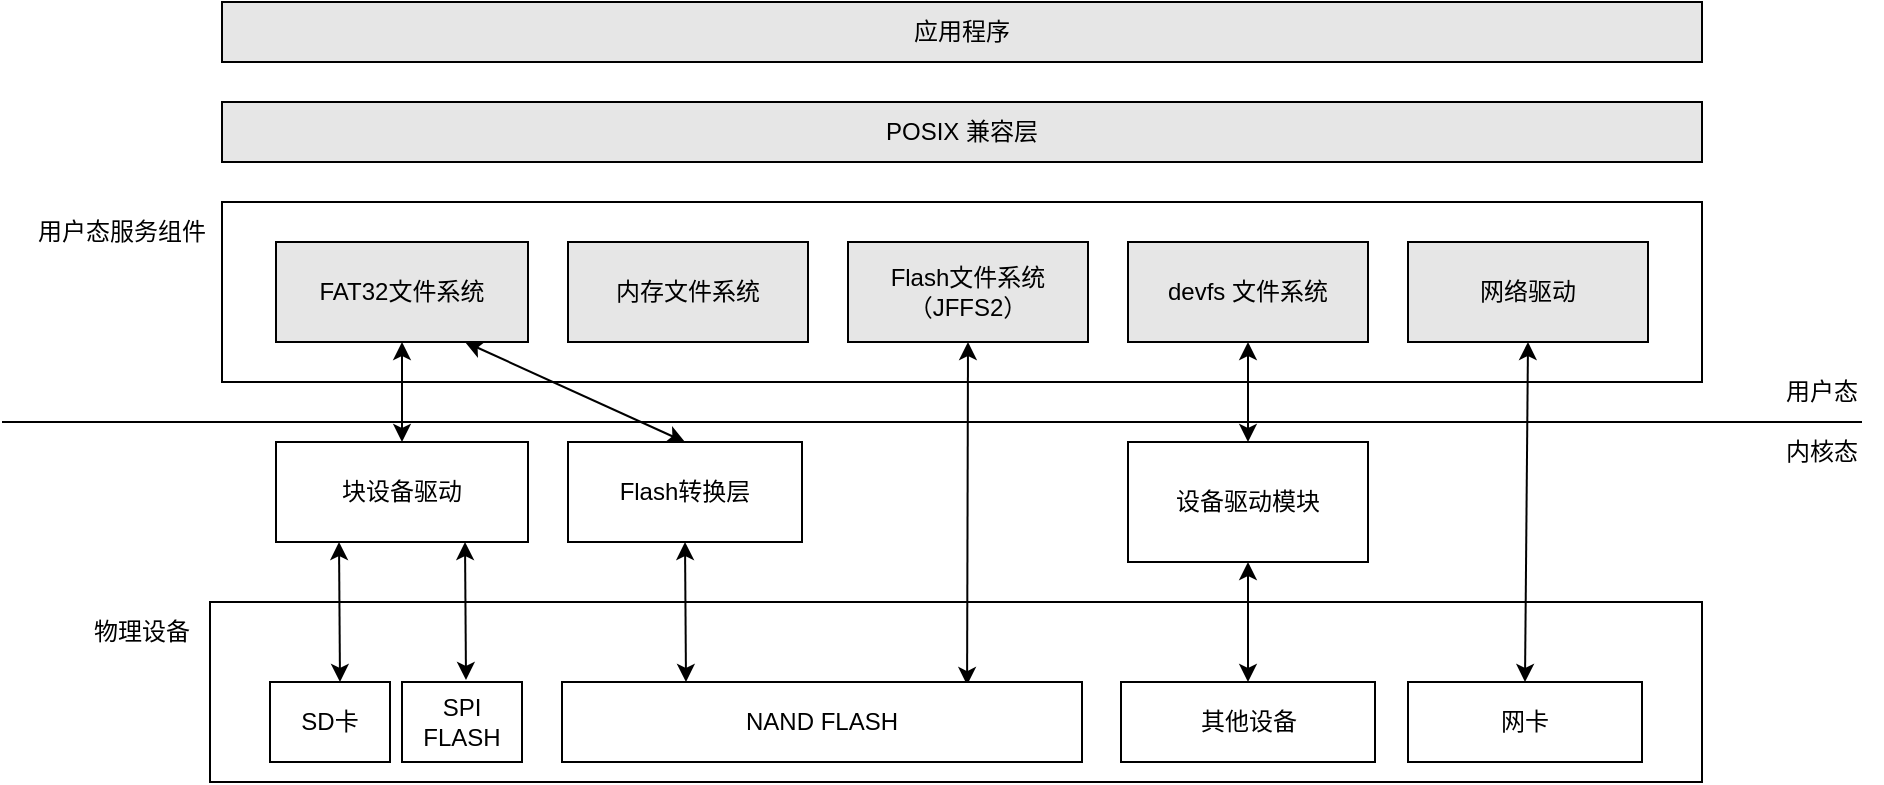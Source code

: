 <mxfile version="20.6.0" type="github">
  <diagram id="o6B6i63F9nSTFDXmpZ-V" name="第 1 页">
    <mxGraphModel dx="870" dy="594" grid="1" gridSize="10" guides="1" tooltips="1" connect="1" arrows="1" fold="1" page="1" pageScale="1" pageWidth="827" pageHeight="1169" math="0" shadow="0">
      <root>
        <mxCell id="0" />
        <mxCell id="1" parent="0" />
        <mxCell id="e89vGwp7l43bqHcgodip-14" value="" style="rounded=0;whiteSpace=wrap;html=1;" parent="1" vertex="1">
          <mxGeometry x="264" y="450" width="746" height="90" as="geometry" />
        </mxCell>
        <mxCell id="e89vGwp7l43bqHcgodip-1" value="应用程序" style="rounded=0;whiteSpace=wrap;html=1;fillColor=#E6E6E6;" parent="1" vertex="1">
          <mxGeometry x="270" y="150" width="740" height="30" as="geometry" />
        </mxCell>
        <mxCell id="e89vGwp7l43bqHcgodip-2" value="POSIX 兼容层" style="rounded=0;whiteSpace=wrap;html=1;fillColor=#E6E6E6;" parent="1" vertex="1">
          <mxGeometry x="270" y="200" width="740" height="30" as="geometry" />
        </mxCell>
        <mxCell id="e89vGwp7l43bqHcgodip-3" value="" style="rounded=0;whiteSpace=wrap;html=1;" parent="1" vertex="1">
          <mxGeometry x="270" y="250" width="740" height="90" as="geometry" />
        </mxCell>
        <mxCell id="e89vGwp7l43bqHcgodip-19" style="edgeStyle=orthogonalEdgeStyle;rounded=0;orthogonalLoop=1;jettySize=auto;html=1;exitX=0.5;exitY=1;exitDx=0;exitDy=0;entryX=0.5;entryY=0;entryDx=0;entryDy=0;startArrow=classic;startFill=1;" parent="1" source="e89vGwp7l43bqHcgodip-4" target="e89vGwp7l43bqHcgodip-9" edge="1">
          <mxGeometry relative="1" as="geometry" />
        </mxCell>
        <mxCell id="e89vGwp7l43bqHcgodip-20" style="rounded=0;orthogonalLoop=1;jettySize=auto;html=1;exitX=0.75;exitY=1;exitDx=0;exitDy=0;entryX=0.5;entryY=0;entryDx=0;entryDy=0;startArrow=classic;startFill=1;" parent="1" source="e89vGwp7l43bqHcgodip-4" target="e89vGwp7l43bqHcgodip-18" edge="1">
          <mxGeometry relative="1" as="geometry" />
        </mxCell>
        <mxCell id="e89vGwp7l43bqHcgodip-4" value="FAT32文件系统" style="rounded=0;whiteSpace=wrap;html=1;fillColor=#E6E6E6;" parent="1" vertex="1">
          <mxGeometry x="297" y="270" width="126" height="50" as="geometry" />
        </mxCell>
        <mxCell id="e89vGwp7l43bqHcgodip-5" value="内存文件系统" style="rounded=0;whiteSpace=wrap;html=1;fillColor=#E6E6E6;" parent="1" vertex="1">
          <mxGeometry x="443" y="270" width="120" height="50" as="geometry" />
        </mxCell>
        <mxCell id="e89vGwp7l43bqHcgodip-24" style="edgeStyle=none;rounded=0;orthogonalLoop=1;jettySize=auto;html=1;exitX=0.5;exitY=1;exitDx=0;exitDy=0;entryX=0.779;entryY=0.038;entryDx=0;entryDy=0;startArrow=classic;startFill=1;entryPerimeter=0;" parent="1" source="e89vGwp7l43bqHcgodip-6" target="e89vGwp7l43bqHcgodip-16" edge="1">
          <mxGeometry relative="1" as="geometry" />
        </mxCell>
        <mxCell id="e89vGwp7l43bqHcgodip-6" value="Flash文件系统（JFFS2）" style="rounded=0;whiteSpace=wrap;html=1;fillColor=#E6E6E6;" parent="1" vertex="1">
          <mxGeometry x="583" y="270" width="120" height="50" as="geometry" />
        </mxCell>
        <mxCell id="e89vGwp7l43bqHcgodip-28" style="edgeStyle=none;rounded=0;orthogonalLoop=1;jettySize=auto;html=1;exitX=0.5;exitY=1;exitDx=0;exitDy=0;entryX=0.5;entryY=0;entryDx=0;entryDy=0;startArrow=classic;startFill=1;" parent="1" source="e89vGwp7l43bqHcgodip-7" target="e89vGwp7l43bqHcgodip-26" edge="1">
          <mxGeometry relative="1" as="geometry" />
        </mxCell>
        <mxCell id="e89vGwp7l43bqHcgodip-7" value="devfs 文件系统" style="rounded=0;whiteSpace=wrap;html=1;fillColor=#E6E6E6;" parent="1" vertex="1">
          <mxGeometry x="723" y="270" width="120" height="50" as="geometry" />
        </mxCell>
        <mxCell id="e89vGwp7l43bqHcgodip-25" style="edgeStyle=none;rounded=0;orthogonalLoop=1;jettySize=auto;html=1;exitX=0.5;exitY=1;exitDx=0;exitDy=0;entryX=0.5;entryY=0;entryDx=0;entryDy=0;startArrow=classic;startFill=1;" parent="1" source="e89vGwp7l43bqHcgodip-8" target="e89vGwp7l43bqHcgodip-17" edge="1">
          <mxGeometry relative="1" as="geometry" />
        </mxCell>
        <mxCell id="e89vGwp7l43bqHcgodip-8" value="网络驱动" style="rounded=0;whiteSpace=wrap;html=1;fillColor=#E6E6E6;" parent="1" vertex="1">
          <mxGeometry x="863" y="270" width="120" height="50" as="geometry" />
        </mxCell>
        <mxCell id="e89vGwp7l43bqHcgodip-21" style="edgeStyle=none;rounded=0;orthogonalLoop=1;jettySize=auto;html=1;exitX=0.25;exitY=1;exitDx=0;exitDy=0;startArrow=classic;startFill=1;" parent="1" source="e89vGwp7l43bqHcgodip-9" edge="1">
          <mxGeometry relative="1" as="geometry">
            <mxPoint x="329" y="490" as="targetPoint" />
          </mxGeometry>
        </mxCell>
        <mxCell id="e89vGwp7l43bqHcgodip-22" style="edgeStyle=none;rounded=0;orthogonalLoop=1;jettySize=auto;html=1;exitX=0.75;exitY=1;exitDx=0;exitDy=0;startArrow=classic;startFill=1;" parent="1" source="e89vGwp7l43bqHcgodip-9" edge="1">
          <mxGeometry relative="1" as="geometry">
            <mxPoint x="392" y="489" as="targetPoint" />
          </mxGeometry>
        </mxCell>
        <mxCell id="e89vGwp7l43bqHcgodip-9" value="块设备驱动" style="rounded=0;whiteSpace=wrap;html=1;" parent="1" vertex="1">
          <mxGeometry x="297" y="370" width="126" height="50" as="geometry" />
        </mxCell>
        <mxCell id="e89vGwp7l43bqHcgodip-11" value="用户态服务组件" style="text;html=1;strokeColor=none;fillColor=none;align=center;verticalAlign=middle;whiteSpace=wrap;rounded=0;" parent="1" vertex="1">
          <mxGeometry x="160" y="250" width="120" height="30" as="geometry" />
        </mxCell>
        <mxCell id="e89vGwp7l43bqHcgodip-12" value="SD卡" style="rounded=0;whiteSpace=wrap;html=1;" parent="1" vertex="1">
          <mxGeometry x="294" y="490" width="60" height="40" as="geometry" />
        </mxCell>
        <mxCell id="e89vGwp7l43bqHcgodip-13" value="SPI FLASH" style="rounded=0;whiteSpace=wrap;html=1;" parent="1" vertex="1">
          <mxGeometry x="360" y="490" width="60" height="40" as="geometry" />
        </mxCell>
        <mxCell id="e89vGwp7l43bqHcgodip-15" value="物理设备" style="text;html=1;strokeColor=none;fillColor=none;align=center;verticalAlign=middle;whiteSpace=wrap;rounded=0;" parent="1" vertex="1">
          <mxGeometry x="200" y="450" width="60" height="30" as="geometry" />
        </mxCell>
        <mxCell id="e89vGwp7l43bqHcgodip-16" value="NAND FLASH" style="rounded=0;whiteSpace=wrap;html=1;" parent="1" vertex="1">
          <mxGeometry x="440" y="490" width="260" height="40" as="geometry" />
        </mxCell>
        <mxCell id="e89vGwp7l43bqHcgodip-17" value="网卡" style="rounded=0;whiteSpace=wrap;html=1;" parent="1" vertex="1">
          <mxGeometry x="863" y="490" width="117" height="40" as="geometry" />
        </mxCell>
        <mxCell id="e89vGwp7l43bqHcgodip-23" style="edgeStyle=none;rounded=0;orthogonalLoop=1;jettySize=auto;html=1;exitX=0.5;exitY=1;exitDx=0;exitDy=0;startArrow=classic;startFill=1;" parent="1" source="e89vGwp7l43bqHcgodip-18" edge="1">
          <mxGeometry relative="1" as="geometry">
            <mxPoint x="502" y="490" as="targetPoint" />
          </mxGeometry>
        </mxCell>
        <mxCell id="e89vGwp7l43bqHcgodip-18" value="Flash转换层" style="rounded=0;whiteSpace=wrap;html=1;" parent="1" vertex="1">
          <mxGeometry x="443" y="370" width="117" height="50" as="geometry" />
        </mxCell>
        <mxCell id="e89vGwp7l43bqHcgodip-29" style="edgeStyle=none;rounded=0;orthogonalLoop=1;jettySize=auto;html=1;exitX=0.5;exitY=1;exitDx=0;exitDy=0;entryX=0.5;entryY=0;entryDx=0;entryDy=0;startArrow=classic;startFill=1;" parent="1" source="e89vGwp7l43bqHcgodip-26" target="e89vGwp7l43bqHcgodip-27" edge="1">
          <mxGeometry relative="1" as="geometry" />
        </mxCell>
        <mxCell id="e89vGwp7l43bqHcgodip-26" value="设备驱动模块" style="rounded=0;whiteSpace=wrap;html=1;" parent="1" vertex="1">
          <mxGeometry x="723" y="370" width="120" height="60" as="geometry" />
        </mxCell>
        <mxCell id="e89vGwp7l43bqHcgodip-27" value="其他设备" style="rounded=0;whiteSpace=wrap;html=1;" parent="1" vertex="1">
          <mxGeometry x="719.5" y="490" width="127" height="40" as="geometry" />
        </mxCell>
        <mxCell id="e89vGwp7l43bqHcgodip-30" value="" style="endArrow=none;html=1;rounded=0;" parent="1" edge="1">
          <mxGeometry width="50" height="50" relative="1" as="geometry">
            <mxPoint x="160" y="360" as="sourcePoint" />
            <mxPoint x="1090" y="360" as="targetPoint" />
          </mxGeometry>
        </mxCell>
        <mxCell id="e89vGwp7l43bqHcgodip-31" value="用户态" style="text;html=1;strokeColor=none;fillColor=none;align=center;verticalAlign=middle;whiteSpace=wrap;rounded=0;" parent="1" vertex="1">
          <mxGeometry x="1040" y="330" width="60" height="30" as="geometry" />
        </mxCell>
        <mxCell id="e89vGwp7l43bqHcgodip-32" value="内核态" style="text;html=1;strokeColor=none;fillColor=none;align=center;verticalAlign=middle;whiteSpace=wrap;rounded=0;" parent="1" vertex="1">
          <mxGeometry x="1040" y="360" width="60" height="30" as="geometry" />
        </mxCell>
      </root>
    </mxGraphModel>
  </diagram>
</mxfile>

